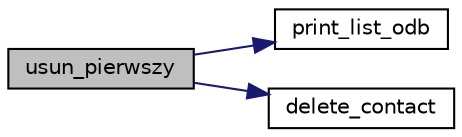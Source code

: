 digraph "usun_pierwszy"
{
  edge [fontname="Helvetica",fontsize="10",labelfontname="Helvetica",labelfontsize="10"];
  node [fontname="Helvetica",fontsize="10",shape=record];
  rankdir="LR";
  Node16 [label="usun_pierwszy",height=0.2,width=0.4,color="black", fillcolor="grey75", style="filled", fontcolor="black"];
  Node16 -> Node17 [color="midnightblue",fontsize="10",style="solid",fontname="Helvetica"];
  Node17 [label="print_list_odb",height=0.2,width=0.4,color="black", fillcolor="white", style="filled",URL="$account_8c.html#a77fe0e8e4902c178121d043c9dbe71c9"];
  Node16 -> Node18 [color="midnightblue",fontsize="10",style="solid",fontname="Helvetica"];
  Node18 [label="delete_contact",height=0.2,width=0.4,color="black", fillcolor="white", style="filled",URL="$account_8c.html#acc76305f6dbdd886b5b67329efdedb80",tooltip="usuwa kontakt z listy jednokierukowej "];
}
